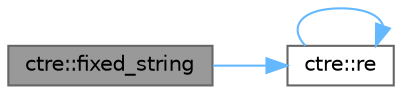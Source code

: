 digraph "ctre::fixed_string"
{
 // LATEX_PDF_SIZE
  bgcolor="transparent";
  edge [fontname=Helvetica,fontsize=10,labelfontname=Helvetica,labelfontsize=10];
  node [fontname=Helvetica,fontsize=10,shape=box,height=0.2,width=0.4];
  rankdir="LR";
  Node1 [id="Node000001",label="ctre::fixed_string",height=0.2,width=0.4,color="gray40", fillcolor="grey60", style="filled", fontcolor="black",tooltip=" "];
  Node1 -> Node2 [id="edge1_Node000001_Node000002",color="steelblue1",style="solid",tooltip=" "];
  Node2 [id="Node000002",label="ctre::re",height=0.2,width=0.4,color="grey40", fillcolor="white", style="filled",URL="$namespacectre.html#a1eb09093367d4fb6ecf857afc771533a",tooltip=" "];
  Node2 -> Node2 [id="edge2_Node000002_Node000002",color="steelblue1",style="solid",tooltip=" "];
}

